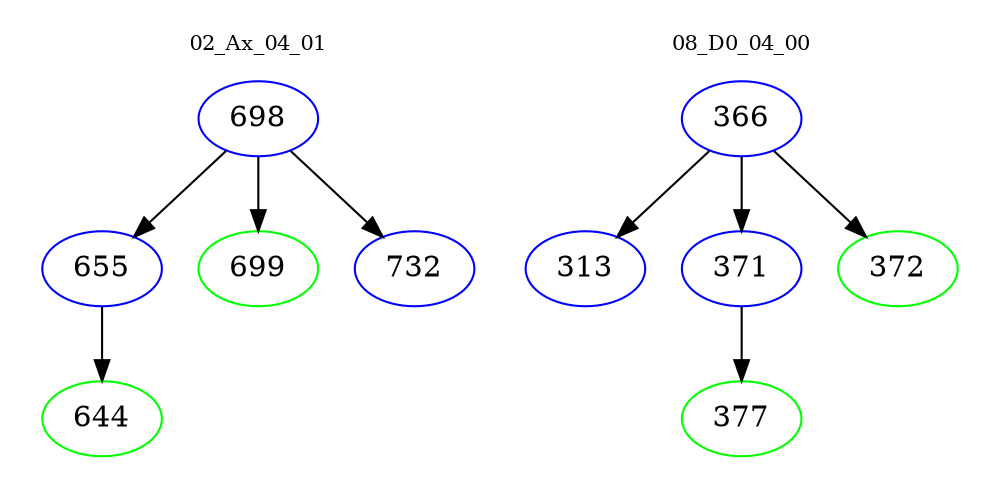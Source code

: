 digraph{
subgraph cluster_0 {
color = white
label = "02_Ax_04_01";
fontsize=10;
T0_698 [label="698", color="blue"]
T0_698 -> T0_655 [color="black"]
T0_655 [label="655", color="blue"]
T0_655 -> T0_644 [color="black"]
T0_644 [label="644", color="green"]
T0_698 -> T0_699 [color="black"]
T0_699 [label="699", color="green"]
T0_698 -> T0_732 [color="black"]
T0_732 [label="732", color="blue"]
}
subgraph cluster_1 {
color = white
label = "08_D0_04_00";
fontsize=10;
T1_366 [label="366", color="blue"]
T1_366 -> T1_313 [color="black"]
T1_313 [label="313", color="blue"]
T1_366 -> T1_371 [color="black"]
T1_371 [label="371", color="blue"]
T1_371 -> T1_377 [color="black"]
T1_377 [label="377", color="green"]
T1_366 -> T1_372 [color="black"]
T1_372 [label="372", color="green"]
}
}
